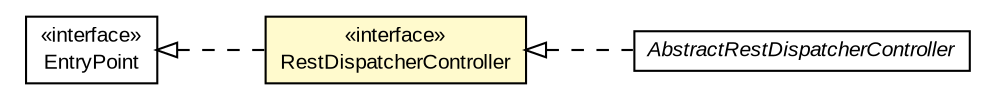 #!/usr/local/bin/dot
#
# Class diagram 
# Generated by UMLGraph version R5_6-24-gf6e263 (http://www.umlgraph.org/)
#

digraph G {
	edge [fontname="arial",fontsize=10,labelfontname="arial",labelfontsize=10];
	node [fontname="arial",fontsize=10,shape=plaintext];
	nodesep=0.25;
	ranksep=0.5;
	rankdir=LR;
	// com.gwtplatform.dispatch.rest.client.RestDispatcherController
	c457432 [label=<<table title="com.gwtplatform.dispatch.rest.client.RestDispatcherController" border="0" cellborder="1" cellspacing="0" cellpadding="2" port="p" bgcolor="lemonChiffon" href="./RestDispatcherController.html">
		<tr><td><table border="0" cellspacing="0" cellpadding="1">
<tr><td align="center" balign="center"> &#171;interface&#187; </td></tr>
<tr><td align="center" balign="center"> RestDispatcherController </td></tr>
		</table></td></tr>
		</table>>, URL="./RestDispatcherController.html", fontname="arial", fontcolor="black", fontsize=10.0];
	// com.gwtplatform.dispatch.rest.client.AbstractRestDispatcherController
	c457449 [label=<<table title="com.gwtplatform.dispatch.rest.client.AbstractRestDispatcherController" border="0" cellborder="1" cellspacing="0" cellpadding="2" port="p" href="./AbstractRestDispatcherController.html">
		<tr><td><table border="0" cellspacing="0" cellpadding="1">
<tr><td align="center" balign="center"><font face="arial italic"> AbstractRestDispatcherController </font></td></tr>
		</table></td></tr>
		</table>>, URL="./AbstractRestDispatcherController.html", fontname="arial", fontcolor="black", fontsize=10.0];
	//com.gwtplatform.dispatch.rest.client.RestDispatcherController implements com.google.gwt.core.client.EntryPoint
	c457849:p -> c457432:p [dir=back,arrowtail=empty,style=dashed];
	//com.gwtplatform.dispatch.rest.client.AbstractRestDispatcherController implements com.gwtplatform.dispatch.rest.client.RestDispatcherController
	c457432:p -> c457449:p [dir=back,arrowtail=empty,style=dashed];
	// com.google.gwt.core.client.EntryPoint
	c457849 [label=<<table title="com.google.gwt.core.client.EntryPoint" border="0" cellborder="1" cellspacing="0" cellpadding="2" port="p" href="http://google-web-toolkit.googlecode.com/svn/javadoc/latest/com/google/gwt/core/client/EntryPoint.html">
		<tr><td><table border="0" cellspacing="0" cellpadding="1">
<tr><td align="center" balign="center"> &#171;interface&#187; </td></tr>
<tr><td align="center" balign="center"> EntryPoint </td></tr>
		</table></td></tr>
		</table>>, URL="http://google-web-toolkit.googlecode.com/svn/javadoc/latest/com/google/gwt/core/client/EntryPoint.html", fontname="arial", fontcolor="black", fontsize=10.0];
}

